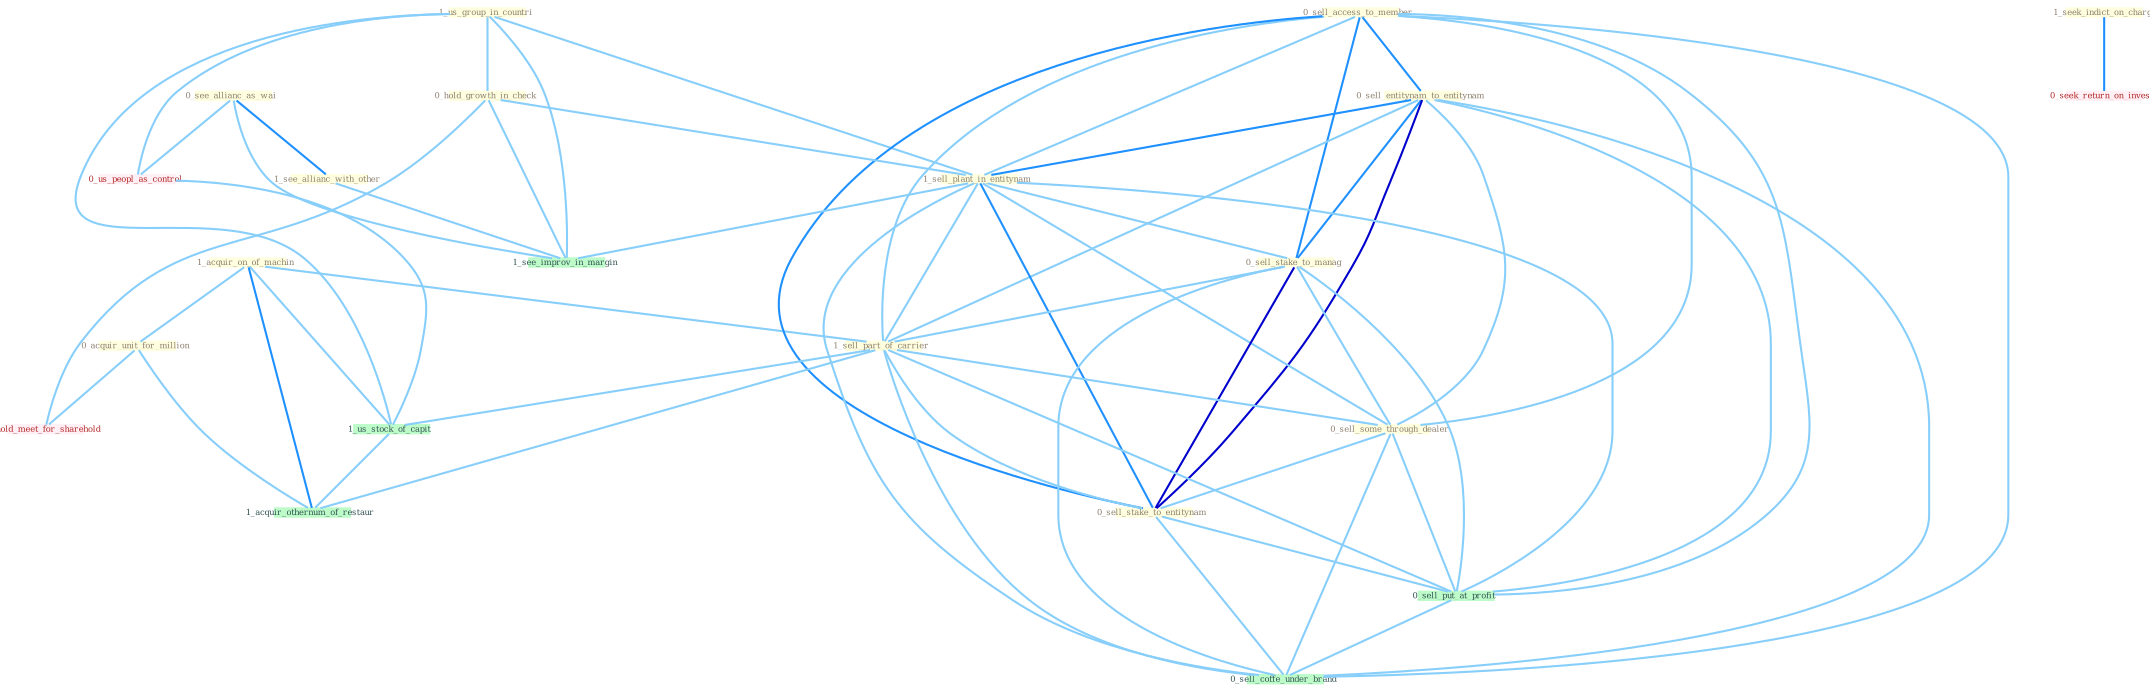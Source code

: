 Graph G{ 
    node
    [shape=polygon,style=filled,width=.5,height=.06,color="#BDFCC9",fixedsize=true,fontsize=4,
    fontcolor="#2f4f4f"];
    {node
    [color="#ffffe0", fontcolor="#8b7d6b"] "1_acquir_on_of_machin " "1_us_group_in_countri " "0_sell_access_to_member " "0_acquir_unit_for_million " "0_hold_growth_in_check " "0_sell_entitynam_to_entitynam " "1_sell_plant_in_entitynam " "0_sell_stake_to_manag " "0_see_allianc_as_wai " "1_sell_part_of_carrier " "0_sell_some_through_dealer " "0_sell_stake_to_entitynam " "1_see_allianc_with_other " "1_seek_indict_on_charg "}
{node [color="#fff0f5", fontcolor="#b22222"] "0_us_peopl_as_control " "0_seek_return_on_invest " "1_hold_meet_for_sharehold "}
edge [color="#B0E2FF"];

	"1_acquir_on_of_machin " -- "0_acquir_unit_for_million " [w="1", color="#87cefa" ];
	"1_acquir_on_of_machin " -- "1_sell_part_of_carrier " [w="1", color="#87cefa" ];
	"1_acquir_on_of_machin " -- "1_us_stock_of_capit " [w="1", color="#87cefa" ];
	"1_acquir_on_of_machin " -- "1_acquir_othernum_of_restaur " [w="2", color="#1e90ff" , len=0.8];
	"1_us_group_in_countri " -- "0_hold_growth_in_check " [w="1", color="#87cefa" ];
	"1_us_group_in_countri " -- "1_sell_plant_in_entitynam " [w="1", color="#87cefa" ];
	"1_us_group_in_countri " -- "0_us_peopl_as_control " [w="1", color="#87cefa" ];
	"1_us_group_in_countri " -- "1_us_stock_of_capit " [w="1", color="#87cefa" ];
	"1_us_group_in_countri " -- "1_see_improv_in_margin " [w="1", color="#87cefa" ];
	"0_sell_access_to_member " -- "0_sell_entitynam_to_entitynam " [w="2", color="#1e90ff" , len=0.8];
	"0_sell_access_to_member " -- "1_sell_plant_in_entitynam " [w="1", color="#87cefa" ];
	"0_sell_access_to_member " -- "0_sell_stake_to_manag " [w="2", color="#1e90ff" , len=0.8];
	"0_sell_access_to_member " -- "1_sell_part_of_carrier " [w="1", color="#87cefa" ];
	"0_sell_access_to_member " -- "0_sell_some_through_dealer " [w="1", color="#87cefa" ];
	"0_sell_access_to_member " -- "0_sell_stake_to_entitynam " [w="2", color="#1e90ff" , len=0.8];
	"0_sell_access_to_member " -- "0_sell_put_at_profit " [w="1", color="#87cefa" ];
	"0_sell_access_to_member " -- "0_sell_coffe_under_brand " [w="1", color="#87cefa" ];
	"0_acquir_unit_for_million " -- "1_hold_meet_for_sharehold " [w="1", color="#87cefa" ];
	"0_acquir_unit_for_million " -- "1_acquir_othernum_of_restaur " [w="1", color="#87cefa" ];
	"0_hold_growth_in_check " -- "1_sell_plant_in_entitynam " [w="1", color="#87cefa" ];
	"0_hold_growth_in_check " -- "1_see_improv_in_margin " [w="1", color="#87cefa" ];
	"0_hold_growth_in_check " -- "1_hold_meet_for_sharehold " [w="1", color="#87cefa" ];
	"0_sell_entitynam_to_entitynam " -- "1_sell_plant_in_entitynam " [w="2", color="#1e90ff" , len=0.8];
	"0_sell_entitynam_to_entitynam " -- "0_sell_stake_to_manag " [w="2", color="#1e90ff" , len=0.8];
	"0_sell_entitynam_to_entitynam " -- "1_sell_part_of_carrier " [w="1", color="#87cefa" ];
	"0_sell_entitynam_to_entitynam " -- "0_sell_some_through_dealer " [w="1", color="#87cefa" ];
	"0_sell_entitynam_to_entitynam " -- "0_sell_stake_to_entitynam " [w="3", color="#0000cd" , len=0.6];
	"0_sell_entitynam_to_entitynam " -- "0_sell_put_at_profit " [w="1", color="#87cefa" ];
	"0_sell_entitynam_to_entitynam " -- "0_sell_coffe_under_brand " [w="1", color="#87cefa" ];
	"1_sell_plant_in_entitynam " -- "0_sell_stake_to_manag " [w="1", color="#87cefa" ];
	"1_sell_plant_in_entitynam " -- "1_sell_part_of_carrier " [w="1", color="#87cefa" ];
	"1_sell_plant_in_entitynam " -- "0_sell_some_through_dealer " [w="1", color="#87cefa" ];
	"1_sell_plant_in_entitynam " -- "0_sell_stake_to_entitynam " [w="2", color="#1e90ff" , len=0.8];
	"1_sell_plant_in_entitynam " -- "0_sell_put_at_profit " [w="1", color="#87cefa" ];
	"1_sell_plant_in_entitynam " -- "1_see_improv_in_margin " [w="1", color="#87cefa" ];
	"1_sell_plant_in_entitynam " -- "0_sell_coffe_under_brand " [w="1", color="#87cefa" ];
	"0_sell_stake_to_manag " -- "1_sell_part_of_carrier " [w="1", color="#87cefa" ];
	"0_sell_stake_to_manag " -- "0_sell_some_through_dealer " [w="1", color="#87cefa" ];
	"0_sell_stake_to_manag " -- "0_sell_stake_to_entitynam " [w="3", color="#0000cd" , len=0.6];
	"0_sell_stake_to_manag " -- "0_sell_put_at_profit " [w="1", color="#87cefa" ];
	"0_sell_stake_to_manag " -- "0_sell_coffe_under_brand " [w="1", color="#87cefa" ];
	"0_see_allianc_as_wai " -- "1_see_allianc_with_other " [w="2", color="#1e90ff" , len=0.8];
	"0_see_allianc_as_wai " -- "0_us_peopl_as_control " [w="1", color="#87cefa" ];
	"0_see_allianc_as_wai " -- "1_see_improv_in_margin " [w="1", color="#87cefa" ];
	"1_sell_part_of_carrier " -- "0_sell_some_through_dealer " [w="1", color="#87cefa" ];
	"1_sell_part_of_carrier " -- "0_sell_stake_to_entitynam " [w="1", color="#87cefa" ];
	"1_sell_part_of_carrier " -- "0_sell_put_at_profit " [w="1", color="#87cefa" ];
	"1_sell_part_of_carrier " -- "1_us_stock_of_capit " [w="1", color="#87cefa" ];
	"1_sell_part_of_carrier " -- "0_sell_coffe_under_brand " [w="1", color="#87cefa" ];
	"1_sell_part_of_carrier " -- "1_acquir_othernum_of_restaur " [w="1", color="#87cefa" ];
	"0_sell_some_through_dealer " -- "0_sell_stake_to_entitynam " [w="1", color="#87cefa" ];
	"0_sell_some_through_dealer " -- "0_sell_put_at_profit " [w="1", color="#87cefa" ];
	"0_sell_some_through_dealer " -- "0_sell_coffe_under_brand " [w="1", color="#87cefa" ];
	"0_sell_stake_to_entitynam " -- "0_sell_put_at_profit " [w="1", color="#87cefa" ];
	"0_sell_stake_to_entitynam " -- "0_sell_coffe_under_brand " [w="1", color="#87cefa" ];
	"1_see_allianc_with_other " -- "1_see_improv_in_margin " [w="1", color="#87cefa" ];
	"1_seek_indict_on_charg " -- "0_seek_return_on_invest " [w="2", color="#1e90ff" , len=0.8];
	"0_us_peopl_as_control " -- "1_us_stock_of_capit " [w="1", color="#87cefa" ];
	"0_sell_put_at_profit " -- "0_sell_coffe_under_brand " [w="1", color="#87cefa" ];
	"1_us_stock_of_capit " -- "1_acquir_othernum_of_restaur " [w="1", color="#87cefa" ];
}